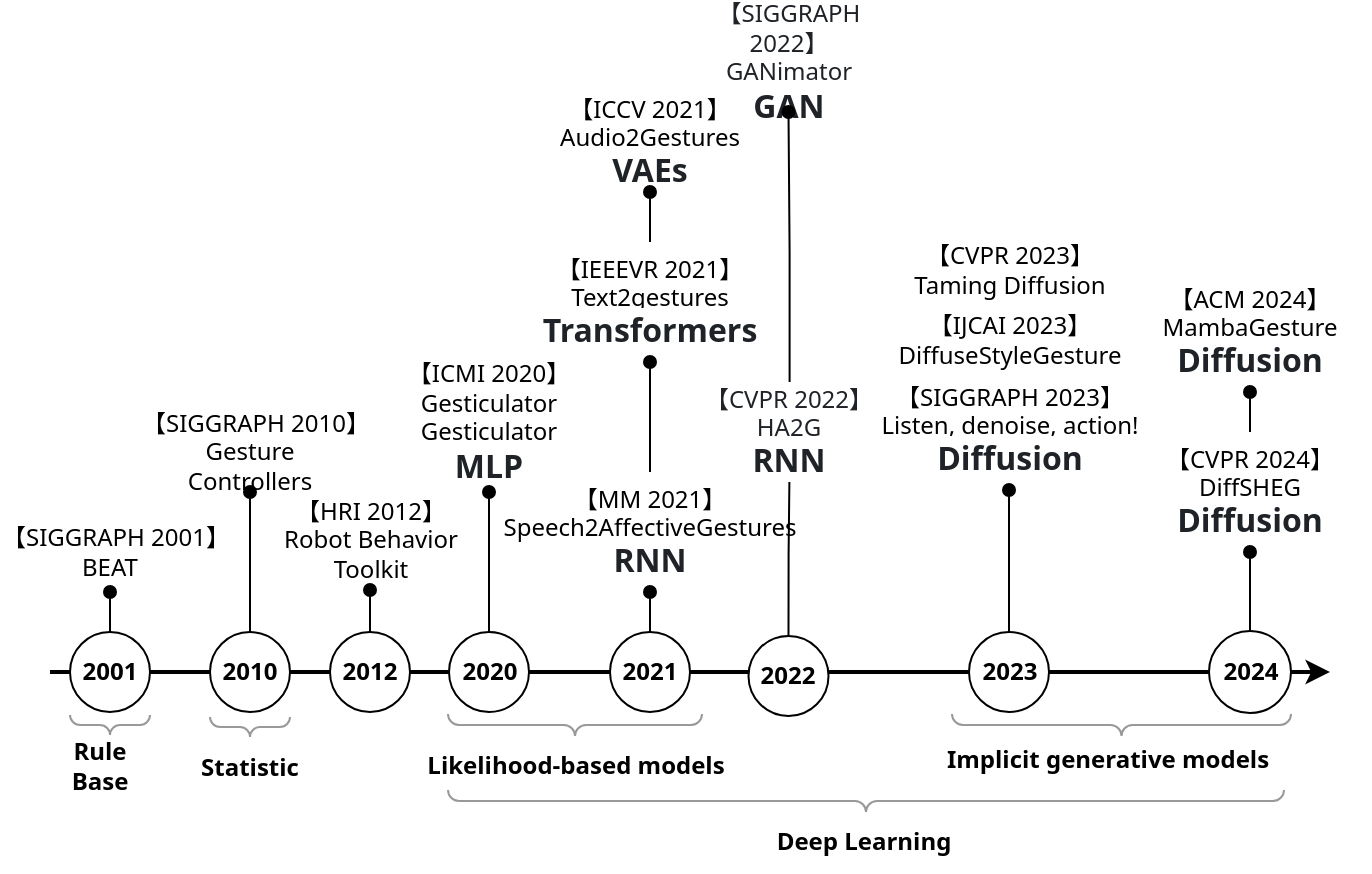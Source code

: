 <mxfile version="24.7.17">
  <diagram name="Page-1" id="_gRGWOFDqU3hSQWJzQTY">
    <mxGraphModel dx="1862" dy="1805" grid="1" gridSize="10" guides="1" tooltips="1" connect="1" arrows="1" fold="1" page="1" pageScale="1" pageWidth="850" pageHeight="1100" background="none" math="1" shadow="0">
      <root>
        <mxCell id="0" />
        <mxCell id="1" parent="0" />
        <mxCell id="U2g8rZyLT_9OAayW0UQs-4" value="" style="endArrow=classic;html=1;rounded=0;strokeWidth=2;fontFamily=Segoe UI;" parent="1" edge="1">
          <mxGeometry width="50" height="50" relative="1" as="geometry">
            <mxPoint x="-720" y="-620" as="sourcePoint" />
            <mxPoint x="-80" y="-620" as="targetPoint" />
          </mxGeometry>
        </mxCell>
        <mxCell id="U2g8rZyLT_9OAayW0UQs-55" style="edgeStyle=orthogonalEdgeStyle;rounded=0;orthogonalLoop=1;jettySize=auto;html=1;entryX=0.5;entryY=1;entryDx=0;entryDy=0;endArrow=oval;endFill=1;fontFamily=Segoe UI;" parent="1" source="U2g8rZyLT_9OAayW0UQs-2" target="U2g8rZyLT_9OAayW0UQs-34" edge="1">
          <mxGeometry relative="1" as="geometry" />
        </mxCell>
        <mxCell id="U2g8rZyLT_9OAayW0UQs-2" value="2024" style="ellipse;whiteSpace=wrap;html=1;fontStyle=1;fontFamily=Segoe UI;" parent="1" vertex="1">
          <mxGeometry x="-140.5" y="-640.5" width="41" height="41" as="geometry" />
        </mxCell>
        <mxCell id="U2g8rZyLT_9OAayW0UQs-43" style="edgeStyle=orthogonalEdgeStyle;rounded=0;orthogonalLoop=1;jettySize=auto;html=1;entryX=0.5;entryY=1;entryDx=0;entryDy=0;endArrow=oval;endFill=1;fontFamily=Segoe UI;" parent="1" source="U2g8rZyLT_9OAayW0UQs-3" target="U2g8rZyLT_9OAayW0UQs-6" edge="1">
          <mxGeometry relative="1" as="geometry" />
        </mxCell>
        <mxCell id="U2g8rZyLT_9OAayW0UQs-3" value="2001" style="ellipse;whiteSpace=wrap;html=1;fontStyle=1;fontFamily=Segoe UI;" parent="1" vertex="1">
          <mxGeometry x="-710" y="-640" width="40" height="40" as="geometry" />
        </mxCell>
        <mxCell id="U2g8rZyLT_9OAayW0UQs-6" value="【SIGGRAPH 2001】BEAT" style="text;html=1;align=center;verticalAlign=middle;whiteSpace=wrap;rounded=0;fontFamily=Segoe UI;" parent="1" vertex="1">
          <mxGeometry x="-745" y="-700" width="110" height="40" as="geometry" />
        </mxCell>
        <mxCell id="U2g8rZyLT_9OAayW0UQs-44" style="edgeStyle=orthogonalEdgeStyle;rounded=0;orthogonalLoop=1;jettySize=auto;html=1;endArrow=oval;endFill=1;fontFamily=Segoe UI;" parent="1" source="U2g8rZyLT_9OAayW0UQs-7" target="U2g8rZyLT_9OAayW0UQs-9" edge="1">
          <mxGeometry relative="1" as="geometry" />
        </mxCell>
        <mxCell id="U2g8rZyLT_9OAayW0UQs-7" value="2010" style="ellipse;whiteSpace=wrap;html=1;fontStyle=1;fontFamily=Segoe UI;" parent="1" vertex="1">
          <mxGeometry x="-640" y="-640" width="40" height="40" as="geometry" />
        </mxCell>
        <mxCell id="U2g8rZyLT_9OAayW0UQs-9" value="【SIGGRAPH 2010】Gesture Controllers" style="text;html=1;align=center;verticalAlign=middle;whiteSpace=wrap;rounded=0;fontFamily=Segoe UI;" parent="1" vertex="1">
          <mxGeometry x="-675" y="-750" width="110" height="40" as="geometry" />
        </mxCell>
        <mxCell id="U2g8rZyLT_9OAayW0UQs-10" value="" style="verticalLabelPosition=bottom;shadow=0;dashed=0;align=center;html=1;verticalAlign=top;strokeWidth=1;shape=mxgraph.mockup.markup.curlyBrace;whiteSpace=wrap;strokeColor=#999999;rotation=-180;fontFamily=Segoe UI;" parent="1" vertex="1">
          <mxGeometry x="-710" y="-599" width="40" height="11" as="geometry" />
        </mxCell>
        <mxCell id="U2g8rZyLT_9OAayW0UQs-11" value="Rule Base" style="text;html=1;align=center;verticalAlign=middle;whiteSpace=wrap;rounded=0;fontFamily=Segoe UI;fontStyle=1" parent="1" vertex="1">
          <mxGeometry x="-725" y="-588" width="60" height="30" as="geometry" />
        </mxCell>
        <mxCell id="U2g8rZyLT_9OAayW0UQs-45" style="edgeStyle=orthogonalEdgeStyle;rounded=0;orthogonalLoop=1;jettySize=auto;html=1;entryX=0.5;entryY=1;entryDx=0;entryDy=0;endArrow=oval;endFill=1;fontFamily=Segoe UI;" parent="1" source="U2g8rZyLT_9OAayW0UQs-12" target="U2g8rZyLT_9OAayW0UQs-24" edge="1">
          <mxGeometry relative="1" as="geometry" />
        </mxCell>
        <mxCell id="U2g8rZyLT_9OAayW0UQs-12" value="2012" style="ellipse;whiteSpace=wrap;html=1;fontStyle=1;fontFamily=Segoe UI;" parent="1" vertex="1">
          <mxGeometry x="-580" y="-640" width="40" height="40" as="geometry" />
        </mxCell>
        <mxCell id="U2g8rZyLT_9OAayW0UQs-13" value="&lt;div&gt;&lt;span style=&quot;text-align: left; background-color: rgb(255, 255, 255);&quot;&gt;&lt;font style=&quot;&quot;&gt;&lt;font color=&quot;#1f2328&quot;&gt;【SIGGRAPH 2022】&lt;/font&gt;&lt;br&gt;&lt;/font&gt;&lt;/span&gt;&lt;/div&gt;&lt;span style=&quot;color: rgb(31, 35, 40); text-align: left; background-color: rgb(255, 255, 255);&quot;&gt;&lt;font style=&quot;font-size: 12px;&quot;&gt;GANimator&lt;/font&gt;&lt;/span&gt;&lt;div&gt;&lt;p dir=&quot;auto&quot; style=&quot;box-sizing: border-box; margin-top: var(--base-size-16); margin-bottom: var(--base-size-16); color: rgb(31, 35, 40); font-size: 16px; background-color: rgb(255, 255, 255);&quot;&gt;&lt;span style=&quot;box-sizing: border-box; font-weight: var(--base-text-weight-semibold, 600);&quot;&gt;GAN&lt;/span&gt;&lt;/p&gt;&lt;ul dir=&quot;auto&quot; style=&quot;box-sizing: border-box; padding-left: 2em; margin-top: 0px; margin-bottom: 0px; color: rgb(31, 35, 40); font-size: 16px; text-align: left; background-color: rgb(255, 255, 255);&quot;&gt;&lt;/ul&gt;&lt;/div&gt;" style="text;html=1;align=center;verticalAlign=middle;whiteSpace=wrap;rounded=0;fontFamily=Segoe UI;" parent="1" vertex="1">
          <mxGeometry x="-407" y="-950" width="112.5" height="50" as="geometry" />
        </mxCell>
        <mxCell id="U2g8rZyLT_9OAayW0UQs-51" style="edgeStyle=orthogonalEdgeStyle;rounded=0;orthogonalLoop=1;jettySize=auto;html=1;endArrow=oval;endFill=1;fontFamily=Segoe UI;" parent="1" source="U2g8rZyLT_9OAayW0UQs-14" target="U2g8rZyLT_9OAayW0UQs-52" edge="1">
          <mxGeometry relative="1" as="geometry">
            <mxPoint x="-420" y="-850" as="targetPoint" />
          </mxGeometry>
        </mxCell>
        <mxCell id="U2g8rZyLT_9OAayW0UQs-14" value="【MM 2021】Speech2AffectiveGestures&lt;div&gt;&lt;span style=&quot;box-sizing: border-box; font-weight: var(--base-text-weight-semibold, 600); color: rgb(31, 35, 40); font-size: 16px; text-align: left; background-color: rgb(255, 255, 255);&quot;&gt;RNN&lt;/span&gt;&lt;br&gt;&lt;/div&gt;" style="text;html=1;align=center;verticalAlign=middle;whiteSpace=wrap;rounded=0;fontFamily=Segoe UI;" parent="1" vertex="1">
          <mxGeometry x="-465" y="-720" width="90" height="60" as="geometry" />
        </mxCell>
        <mxCell id="U2g8rZyLT_9OAayW0UQs-18" value="【ICCV 2021】&lt;div&gt;Audio2Gestures&lt;/div&gt;&lt;div&gt;&lt;span style=&quot;box-sizing: border-box; font-weight: var(--base-text-weight-semibold, 600); color: rgb(31, 35, 40); font-size: 16px; text-align: left; background-color: rgb(255, 255, 255);&quot;&gt;VAEs&lt;/span&gt;&lt;br&gt;&lt;/div&gt;" style="text;html=1;align=center;verticalAlign=middle;whiteSpace=wrap;rounded=0;fontFamily=Segoe UI;" parent="1" vertex="1">
          <mxGeometry x="-455" y="-910" width="70" height="50" as="geometry" />
        </mxCell>
        <mxCell id="U2g8rZyLT_9OAayW0UQs-46" style="edgeStyle=orthogonalEdgeStyle;rounded=0;orthogonalLoop=1;jettySize=auto;html=1;entryX=0.5;entryY=1;entryDx=0;entryDy=0;endArrow=oval;endFill=1;fontFamily=Segoe UI;" parent="1" source="U2g8rZyLT_9OAayW0UQs-19" target="U2g8rZyLT_9OAayW0UQs-14" edge="1">
          <mxGeometry relative="1" as="geometry" />
        </mxCell>
        <mxCell id="U2g8rZyLT_9OAayW0UQs-19" value="2021" style="ellipse;whiteSpace=wrap;html=1;fontStyle=1;fontFamily=Segoe UI;" parent="1" vertex="1">
          <mxGeometry x="-440" y="-640" width="40" height="40" as="geometry" />
        </mxCell>
        <mxCell id="U2g8rZyLT_9OAayW0UQs-21" value="" style="verticalLabelPosition=bottom;shadow=0;dashed=0;align=center;html=1;verticalAlign=top;strokeWidth=1;shape=mxgraph.mockup.markup.curlyBrace;whiteSpace=wrap;strokeColor=#999999;rotation=-180;fontFamily=Segoe UI;" parent="1" vertex="1">
          <mxGeometry x="-521" y="-599" width="127" height="11" as="geometry" />
        </mxCell>
        <mxCell id="U2g8rZyLT_9OAayW0UQs-48" style="edgeStyle=orthogonalEdgeStyle;rounded=0;orthogonalLoop=1;jettySize=auto;html=1;entryX=0.5;entryY=1;entryDx=0;entryDy=0;endArrow=oval;endFill=1;fontFamily=Segoe UI;" parent="1" source="U2g8rZyLT_9OAayW0UQs-23" target="U2g8rZyLT_9OAayW0UQs-26" edge="1">
          <mxGeometry relative="1" as="geometry" />
        </mxCell>
        <mxCell id="U2g8rZyLT_9OAayW0UQs-23" value="2022" style="ellipse;whiteSpace=wrap;html=1;fontStyle=1;fontFamily=Segoe UI;" parent="1" vertex="1">
          <mxGeometry x="-370.75" y="-638" width="40" height="40" as="geometry" />
        </mxCell>
        <mxCell id="U2g8rZyLT_9OAayW0UQs-24" value="【HRI 2012】Robot Behavior Toolkit" style="text;html=1;align=center;verticalAlign=middle;whiteSpace=wrap;rounded=0;fontFamily=Segoe UI;" parent="1" vertex="1">
          <mxGeometry x="-610.5" y="-711" width="101" height="50" as="geometry" />
        </mxCell>
        <mxCell id="U2g8rZyLT_9OAayW0UQs-59" style="edgeStyle=orthogonalEdgeStyle;rounded=0;orthogonalLoop=1;jettySize=auto;html=1;endArrow=oval;endFill=1;fontFamily=Segoe UI;" parent="1" source="U2g8rZyLT_9OAayW0UQs-26" target="U2g8rZyLT_9OAayW0UQs-13" edge="1">
          <mxGeometry relative="1" as="geometry" />
        </mxCell>
        <mxCell id="U2g8rZyLT_9OAayW0UQs-26" value="&lt;span style=&quot;color: rgb(31, 35, 40); text-align: left; background-color: rgb(255, 255, 255);&quot;&gt;&lt;font style=&quot;font-size: 12px;&quot;&gt;【CVPR 2022】&lt;/font&gt;&lt;/span&gt;&lt;font color=&quot;#1f2328&quot;&gt;HA2G&lt;/font&gt;&lt;div&gt;&lt;span style=&quot;box-sizing: border-box; font-weight: var(--base-text-weight-semibold, 600); color: rgb(31, 35, 40); font-size: 16px; text-align: left; background-color: rgb(255, 255, 255);&quot;&gt;RNN&lt;/span&gt;&lt;font color=&quot;#1f2328&quot;&gt;&lt;br&gt;&lt;/font&gt;&lt;/div&gt;" style="text;html=1;align=center;verticalAlign=middle;whiteSpace=wrap;rounded=0;fontFamily=Segoe UI;" parent="1" vertex="1">
          <mxGeometry x="-400.75" y="-760" width="101" height="40" as="geometry" />
        </mxCell>
        <mxCell id="U2g8rZyLT_9OAayW0UQs-57" style="edgeStyle=orthogonalEdgeStyle;rounded=0;orthogonalLoop=1;jettySize=auto;html=1;entryX=0.5;entryY=1;entryDx=0;entryDy=0;endArrow=oval;endFill=1;fontFamily=Segoe UI;" parent="1" source="U2g8rZyLT_9OAayW0UQs-28" target="U2g8rZyLT_9OAayW0UQs-29" edge="1">
          <mxGeometry relative="1" as="geometry" />
        </mxCell>
        <mxCell id="U2g8rZyLT_9OAayW0UQs-28" value="2023" style="ellipse;whiteSpace=wrap;html=1;fontStyle=1;fontFamily=Segoe UI;" parent="1" vertex="1">
          <mxGeometry x="-260.5" y="-640" width="40" height="40" as="geometry" />
        </mxCell>
        <mxCell id="U2g8rZyLT_9OAayW0UQs-29" value="&lt;font style=&quot;font-size: 12px;&quot;&gt;【SIGGRAPH 2023】 Listen, denoise, action!&lt;/font&gt;&lt;div&gt;&lt;span style=&quot;box-sizing: border-box; font-weight: var(--base-text-weight-semibold, 600); color: rgb(31, 35, 40); font-size: 16px; text-align: left; background-color: rgb(255, 255, 255);&quot;&gt;Diffusion&lt;/span&gt;&lt;br&gt;&lt;/div&gt;" style="text;html=1;align=center;verticalAlign=middle;whiteSpace=wrap;rounded=0;fontFamily=Segoe UI;" parent="1" vertex="1">
          <mxGeometry x="-309.5" y="-771" width="138" height="60" as="geometry" />
        </mxCell>
        <mxCell id="U2g8rZyLT_9OAayW0UQs-30" value="" style="verticalLabelPosition=bottom;shadow=0;dashed=0;align=center;html=1;verticalAlign=top;strokeWidth=1;shape=mxgraph.mockup.markup.curlyBrace;whiteSpace=wrap;strokeColor=#999999;rotation=-180;fontFamily=Segoe UI;" parent="1" vertex="1">
          <mxGeometry x="-269" y="-599" width="169.5" height="11" as="geometry" />
        </mxCell>
        <mxCell id="U2g8rZyLT_9OAayW0UQs-31" value="【CVPR 2023】Taming Diffusion" style="text;html=1;align=center;verticalAlign=middle;whiteSpace=wrap;rounded=0;fontFamily=Segoe UI;" parent="1" vertex="1">
          <mxGeometry x="-290.5" y="-836" width="100" height="30" as="geometry" />
        </mxCell>
        <mxCell id="U2g8rZyLT_9OAayW0UQs-33" value="【IJCAI 2023】DiffuseStyleGesture" style="text;html=1;align=center;verticalAlign=middle;whiteSpace=wrap;rounded=0;fontFamily=Segoe UI;" parent="1" vertex="1">
          <mxGeometry x="-300.5" y="-801" width="120" height="30" as="geometry" />
        </mxCell>
        <mxCell id="U2g8rZyLT_9OAayW0UQs-56" style="edgeStyle=orthogonalEdgeStyle;rounded=0;orthogonalLoop=1;jettySize=auto;html=1;entryX=0.5;entryY=1;entryDx=0;entryDy=0;endArrow=oval;endFill=1;fontFamily=Segoe UI;" parent="1" source="U2g8rZyLT_9OAayW0UQs-34" target="U2g8rZyLT_9OAayW0UQs-36" edge="1">
          <mxGeometry relative="1" as="geometry" />
        </mxCell>
        <mxCell id="U2g8rZyLT_9OAayW0UQs-34" value="【CVPR 2024】DiffSHEG&lt;div&gt;&lt;span style=&quot;color: rgb(31, 35, 40); font-size: 16px; font-weight: 600; text-align: left; background-color: rgb(255, 255, 255);&quot;&gt;Diffusion&lt;/span&gt;&lt;br&gt;&lt;/div&gt;" style="text;html=1;align=center;verticalAlign=middle;whiteSpace=wrap;rounded=0;fontFamily=Segoe UI;" parent="1" vertex="1">
          <mxGeometry x="-180" y="-740" width="120" height="60" as="geometry" />
        </mxCell>
        <mxCell id="U2g8rZyLT_9OAayW0UQs-36" value="【ACM 2024】MambaGesture&lt;div&gt;&lt;span style=&quot;color: rgb(31, 35, 40); font-size: 16px; font-weight: 600; text-align: left; background-color: rgb(255, 255, 255);&quot;&gt;Diffusion&lt;/span&gt;&lt;br&gt;&lt;/div&gt;" style="text;html=1;align=center;verticalAlign=middle;whiteSpace=wrap;rounded=0;fontFamily=Segoe UI;" parent="1" vertex="1">
          <mxGeometry x="-150" y="-820" width="60" height="60" as="geometry" />
        </mxCell>
        <mxCell id="U2g8rZyLT_9OAayW0UQs-37" value="【ICMI 2020】Gesticulator Gesticulator&lt;div&gt;&lt;span style=&quot;box-sizing: border-box; font-weight: var(--base-text-weight-semibold, 600); color: rgb(31, 35, 40); font-size: 16px; text-align: left; background-color: rgb(255, 255, 255);&quot;&gt;MLP&lt;/span&gt;&lt;br&gt;&lt;/div&gt;" style="text;html=1;align=center;verticalAlign=middle;whiteSpace=wrap;rounded=0;fontFamily=Segoe UI;" parent="1" vertex="1">
          <mxGeometry x="-543" y="-780" width="85" height="70" as="geometry" />
        </mxCell>
        <mxCell id="U2g8rZyLT_9OAayW0UQs-39" value="&lt;span style=&quot;&quot;&gt;Statistic&lt;/span&gt;" style="text;html=1;align=center;verticalAlign=middle;whiteSpace=wrap;rounded=0;fontStyle=1;fontFamily=Segoe UI;" parent="1" vertex="1">
          <mxGeometry x="-650" y="-587" width="60" height="30" as="geometry" />
        </mxCell>
        <mxCell id="U2g8rZyLT_9OAayW0UQs-41" value="" style="verticalLabelPosition=bottom;shadow=0;dashed=0;align=center;html=1;verticalAlign=top;strokeWidth=1;shape=mxgraph.mockup.markup.curlyBrace;whiteSpace=wrap;strokeColor=#999999;rotation=-180;fontFamily=Segoe UI;" parent="1" vertex="1">
          <mxGeometry x="-640" y="-598" width="40" height="11" as="geometry" />
        </mxCell>
        <mxCell id="U2g8rZyLT_9OAayW0UQs-50" style="edgeStyle=orthogonalEdgeStyle;rounded=0;orthogonalLoop=1;jettySize=auto;html=1;endArrow=oval;endFill=1;fontFamily=Segoe UI;" parent="1" source="U2g8rZyLT_9OAayW0UQs-49" target="U2g8rZyLT_9OAayW0UQs-37" edge="1">
          <mxGeometry relative="1" as="geometry" />
        </mxCell>
        <mxCell id="U2g8rZyLT_9OAayW0UQs-49" value="2020" style="ellipse;whiteSpace=wrap;html=1;fontStyle=1;fontFamily=Segoe UI;" parent="1" vertex="1">
          <mxGeometry x="-520.5" y="-640" width="40" height="40" as="geometry" />
        </mxCell>
        <mxCell id="U2g8rZyLT_9OAayW0UQs-54" style="edgeStyle=orthogonalEdgeStyle;rounded=0;orthogonalLoop=1;jettySize=auto;html=1;entryX=0.5;entryY=1;entryDx=0;entryDy=0;endArrow=oval;endFill=1;fontFamily=Segoe UI;" parent="1" source="U2g8rZyLT_9OAayW0UQs-52" target="U2g8rZyLT_9OAayW0UQs-18" edge="1">
          <mxGeometry relative="1" as="geometry" />
        </mxCell>
        <mxCell id="U2g8rZyLT_9OAayW0UQs-52" value="【IEEEVR 2021】Text2gestures&lt;div&gt;&lt;span style=&quot;box-sizing: border-box; font-weight: var(--base-text-weight-semibold, 600); color: rgb(31, 35, 40); font-size: 16px; text-align: left; background-color: rgb(255, 255, 255);&quot;&gt;Transformers&lt;/span&gt;&lt;br&gt;&lt;/div&gt;" style="text;html=1;align=center;verticalAlign=middle;whiteSpace=wrap;rounded=0;fontFamily=Segoe UI;" parent="1" vertex="1">
          <mxGeometry x="-470" y="-835" width="100" height="60" as="geometry" />
        </mxCell>
        <mxCell id="U2g8rZyLT_9OAayW0UQs-61" value="" style="verticalLabelPosition=bottom;shadow=0;dashed=0;align=center;html=1;verticalAlign=top;strokeWidth=1;shape=mxgraph.mockup.markup.curlyBrace;whiteSpace=wrap;strokeColor=#999999;rotation=-180;fontFamily=Segoe UI;" parent="1" vertex="1">
          <mxGeometry x="-521" y="-561" width="418" height="11" as="geometry" />
        </mxCell>
        <mxCell id="U2g8rZyLT_9OAayW0UQs-62" value="Implicit generative models" style="text;html=1;align=center;verticalAlign=middle;whiteSpace=wrap;rounded=0;fontStyle=1;fontFamily=Segoe UI;" parent="1" vertex="1">
          <mxGeometry x="-278.75" y="-591" width="175.75" height="30" as="geometry" />
        </mxCell>
        <mxCell id="U2g8rZyLT_9OAayW0UQs-63" value="Likelihood-based models" style="text;html=1;align=center;verticalAlign=middle;whiteSpace=wrap;rounded=0;fontStyle=1;fontFamily=Segoe UI;" parent="1" vertex="1">
          <mxGeometry x="-545.38" y="-588" width="175.75" height="30" as="geometry" />
        </mxCell>
        <mxCell id="U2g8rZyLT_9OAayW0UQs-64" value="Deep Learning" style="text;html=1;align=center;verticalAlign=middle;whiteSpace=wrap;rounded=0;fontStyle=1;fontFamily=Segoe UI;" parent="1" vertex="1">
          <mxGeometry x="-400.75" y="-550" width="175.75" height="30" as="geometry" />
        </mxCell>
      </root>
    </mxGraphModel>
  </diagram>
</mxfile>
